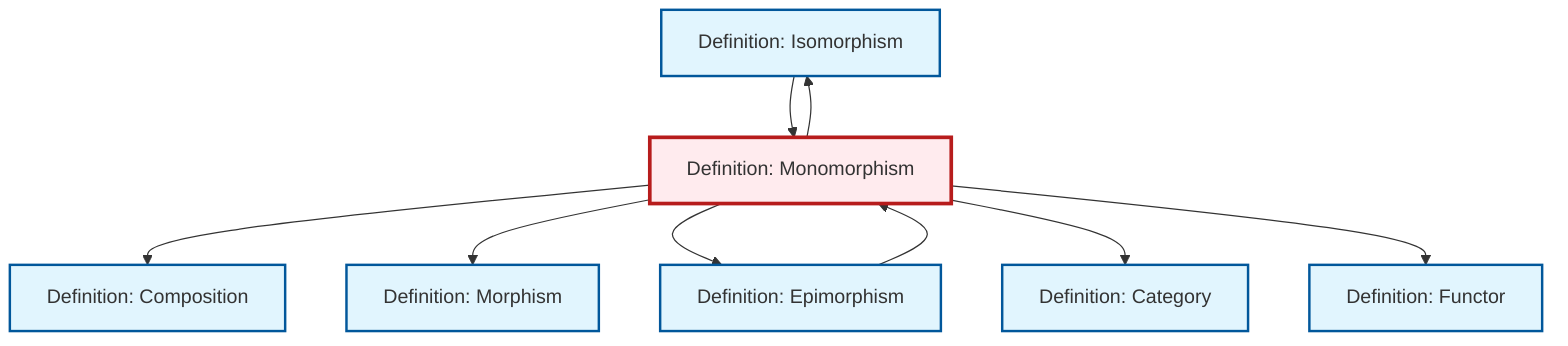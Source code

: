 graph TD
    classDef definition fill:#e1f5fe,stroke:#01579b,stroke-width:2px
    classDef theorem fill:#f3e5f5,stroke:#4a148c,stroke-width:2px
    classDef axiom fill:#fff3e0,stroke:#e65100,stroke-width:2px
    classDef example fill:#e8f5e9,stroke:#1b5e20,stroke-width:2px
    classDef current fill:#ffebee,stroke:#b71c1c,stroke-width:3px
    def-isomorphism["Definition: Isomorphism"]:::definition
    def-composition["Definition: Composition"]:::definition
    def-category["Definition: Category"]:::definition
    def-monomorphism["Definition: Monomorphism"]:::definition
    def-functor["Definition: Functor"]:::definition
    def-morphism["Definition: Morphism"]:::definition
    def-epimorphism["Definition: Epimorphism"]:::definition
    def-monomorphism --> def-composition
    def-monomorphism --> def-morphism
    def-monomorphism --> def-isomorphism
    def-isomorphism --> def-monomorphism
    def-epimorphism --> def-monomorphism
    def-monomorphism --> def-epimorphism
    def-monomorphism --> def-category
    def-monomorphism --> def-functor
    class def-monomorphism current
